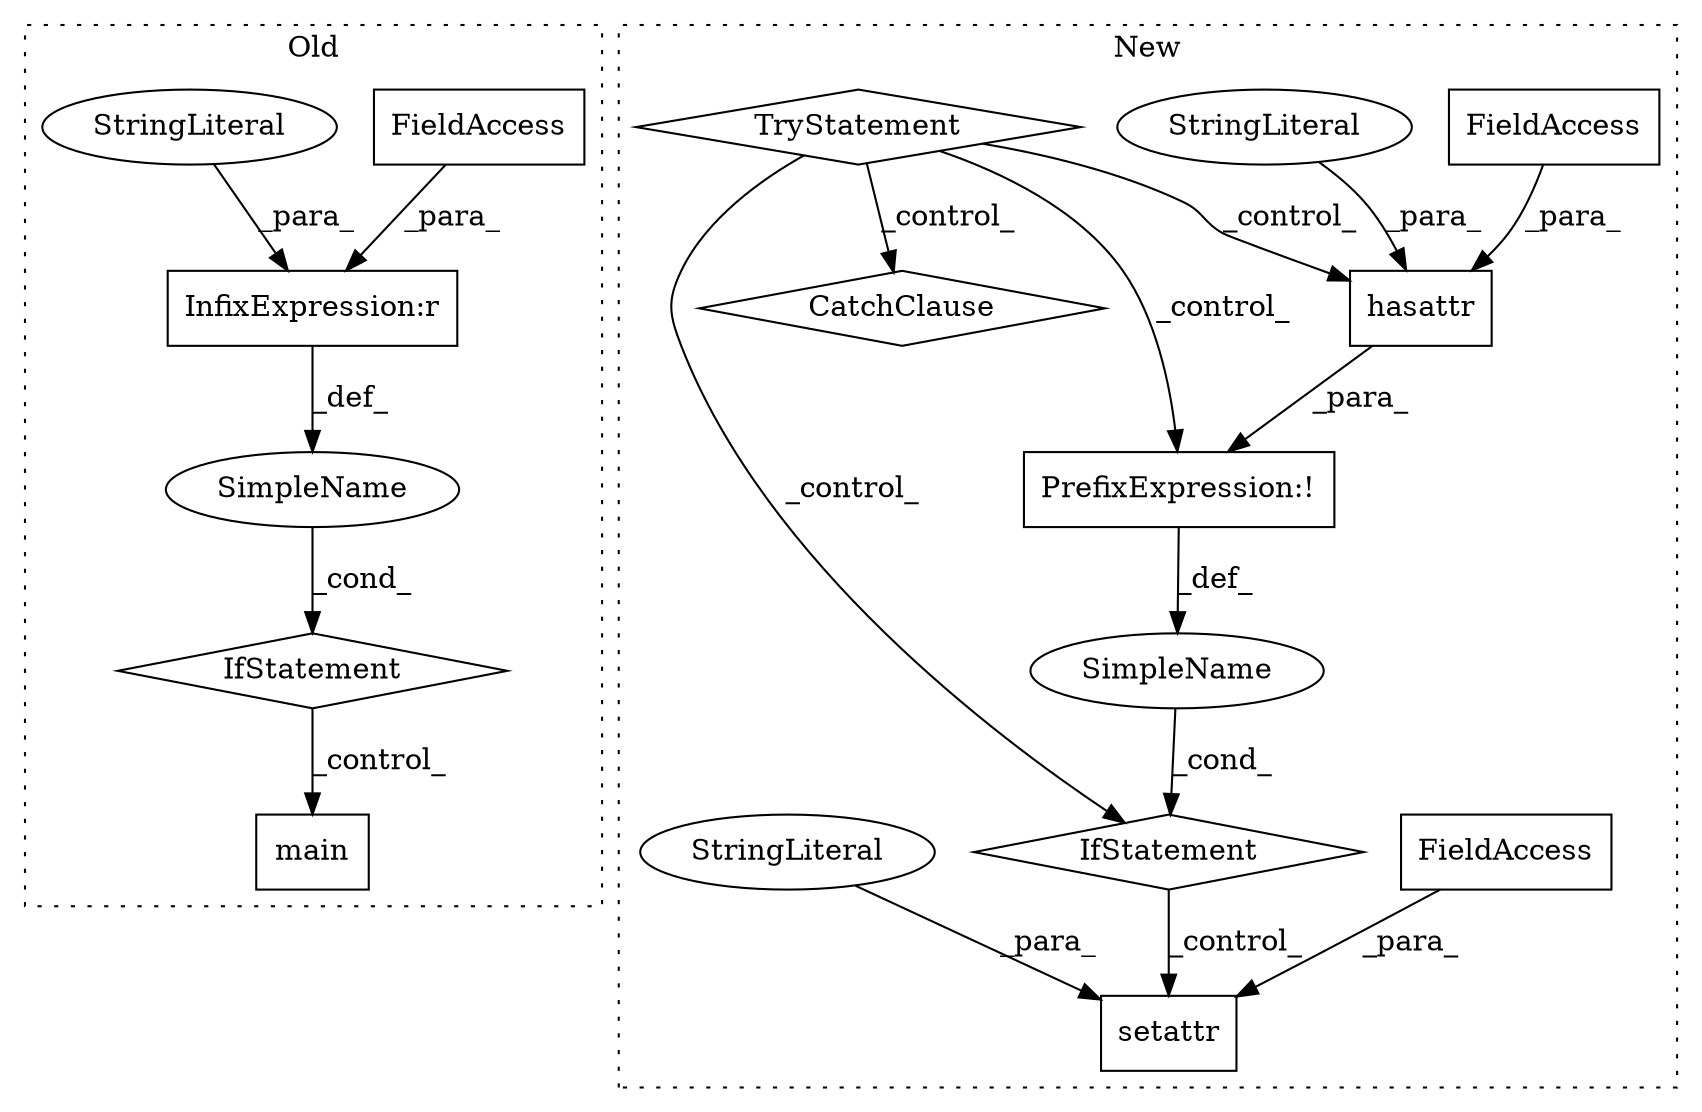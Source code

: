 digraph G {
subgraph cluster0 {
1 [label="main" a="32" s="979" l="6" shape="box"];
4 [label="InfixExpression:r" a="27" s="946" l="4" shape="box"];
5 [label="SimpleName" a="42" s="" l="" shape="ellipse"];
6 [label="IfStatement" a="25" s="934,960" l="4,2" shape="diamond"];
7 [label="FieldAccess" a="22" s="938" l="8" shape="box"];
10 [label="StringLiteral" a="45" s="950" l="10" shape="ellipse"];
label = "Old";
style="dotted";
}
subgraph cluster1 {
2 [label="hasattr" a="32" s="378,417" l="8,1" shape="box"];
3 [label="PrefixExpression:!" a="38" s="377" l="1" shape="box"];
8 [label="FieldAccess" a="22" s="386" l="7" shape="box"];
9 [label="IfStatement" a="25" s="373,418" l="4,2" shape="diamond"];
11 [label="StringLiteral" a="45" s="408" l="9" shape="ellipse"];
12 [label="SimpleName" a="42" s="" l="" shape="ellipse"];
13 [label="setattr" a="32" s="430,477" l="8,1" shape="box"];
14 [label="FieldAccess" a="22" s="438" l="7" shape="box"];
15 [label="TryStatement" a="54" s="361" l="4" shape="diamond"];
16 [label="CatchClause" a="12" s="495,529" l="11,2" shape="diamond"];
17 [label="StringLiteral" a="45" s="460" l="9" shape="ellipse"];
label = "New";
style="dotted";
}
2 -> 3 [label="_para_"];
3 -> 12 [label="_def_"];
4 -> 5 [label="_def_"];
5 -> 6 [label="_cond_"];
6 -> 1 [label="_control_"];
7 -> 4 [label="_para_"];
8 -> 2 [label="_para_"];
9 -> 13 [label="_control_"];
10 -> 4 [label="_para_"];
11 -> 2 [label="_para_"];
12 -> 9 [label="_cond_"];
14 -> 13 [label="_para_"];
15 -> 3 [label="_control_"];
15 -> 16 [label="_control_"];
15 -> 2 [label="_control_"];
15 -> 9 [label="_control_"];
17 -> 13 [label="_para_"];
}
